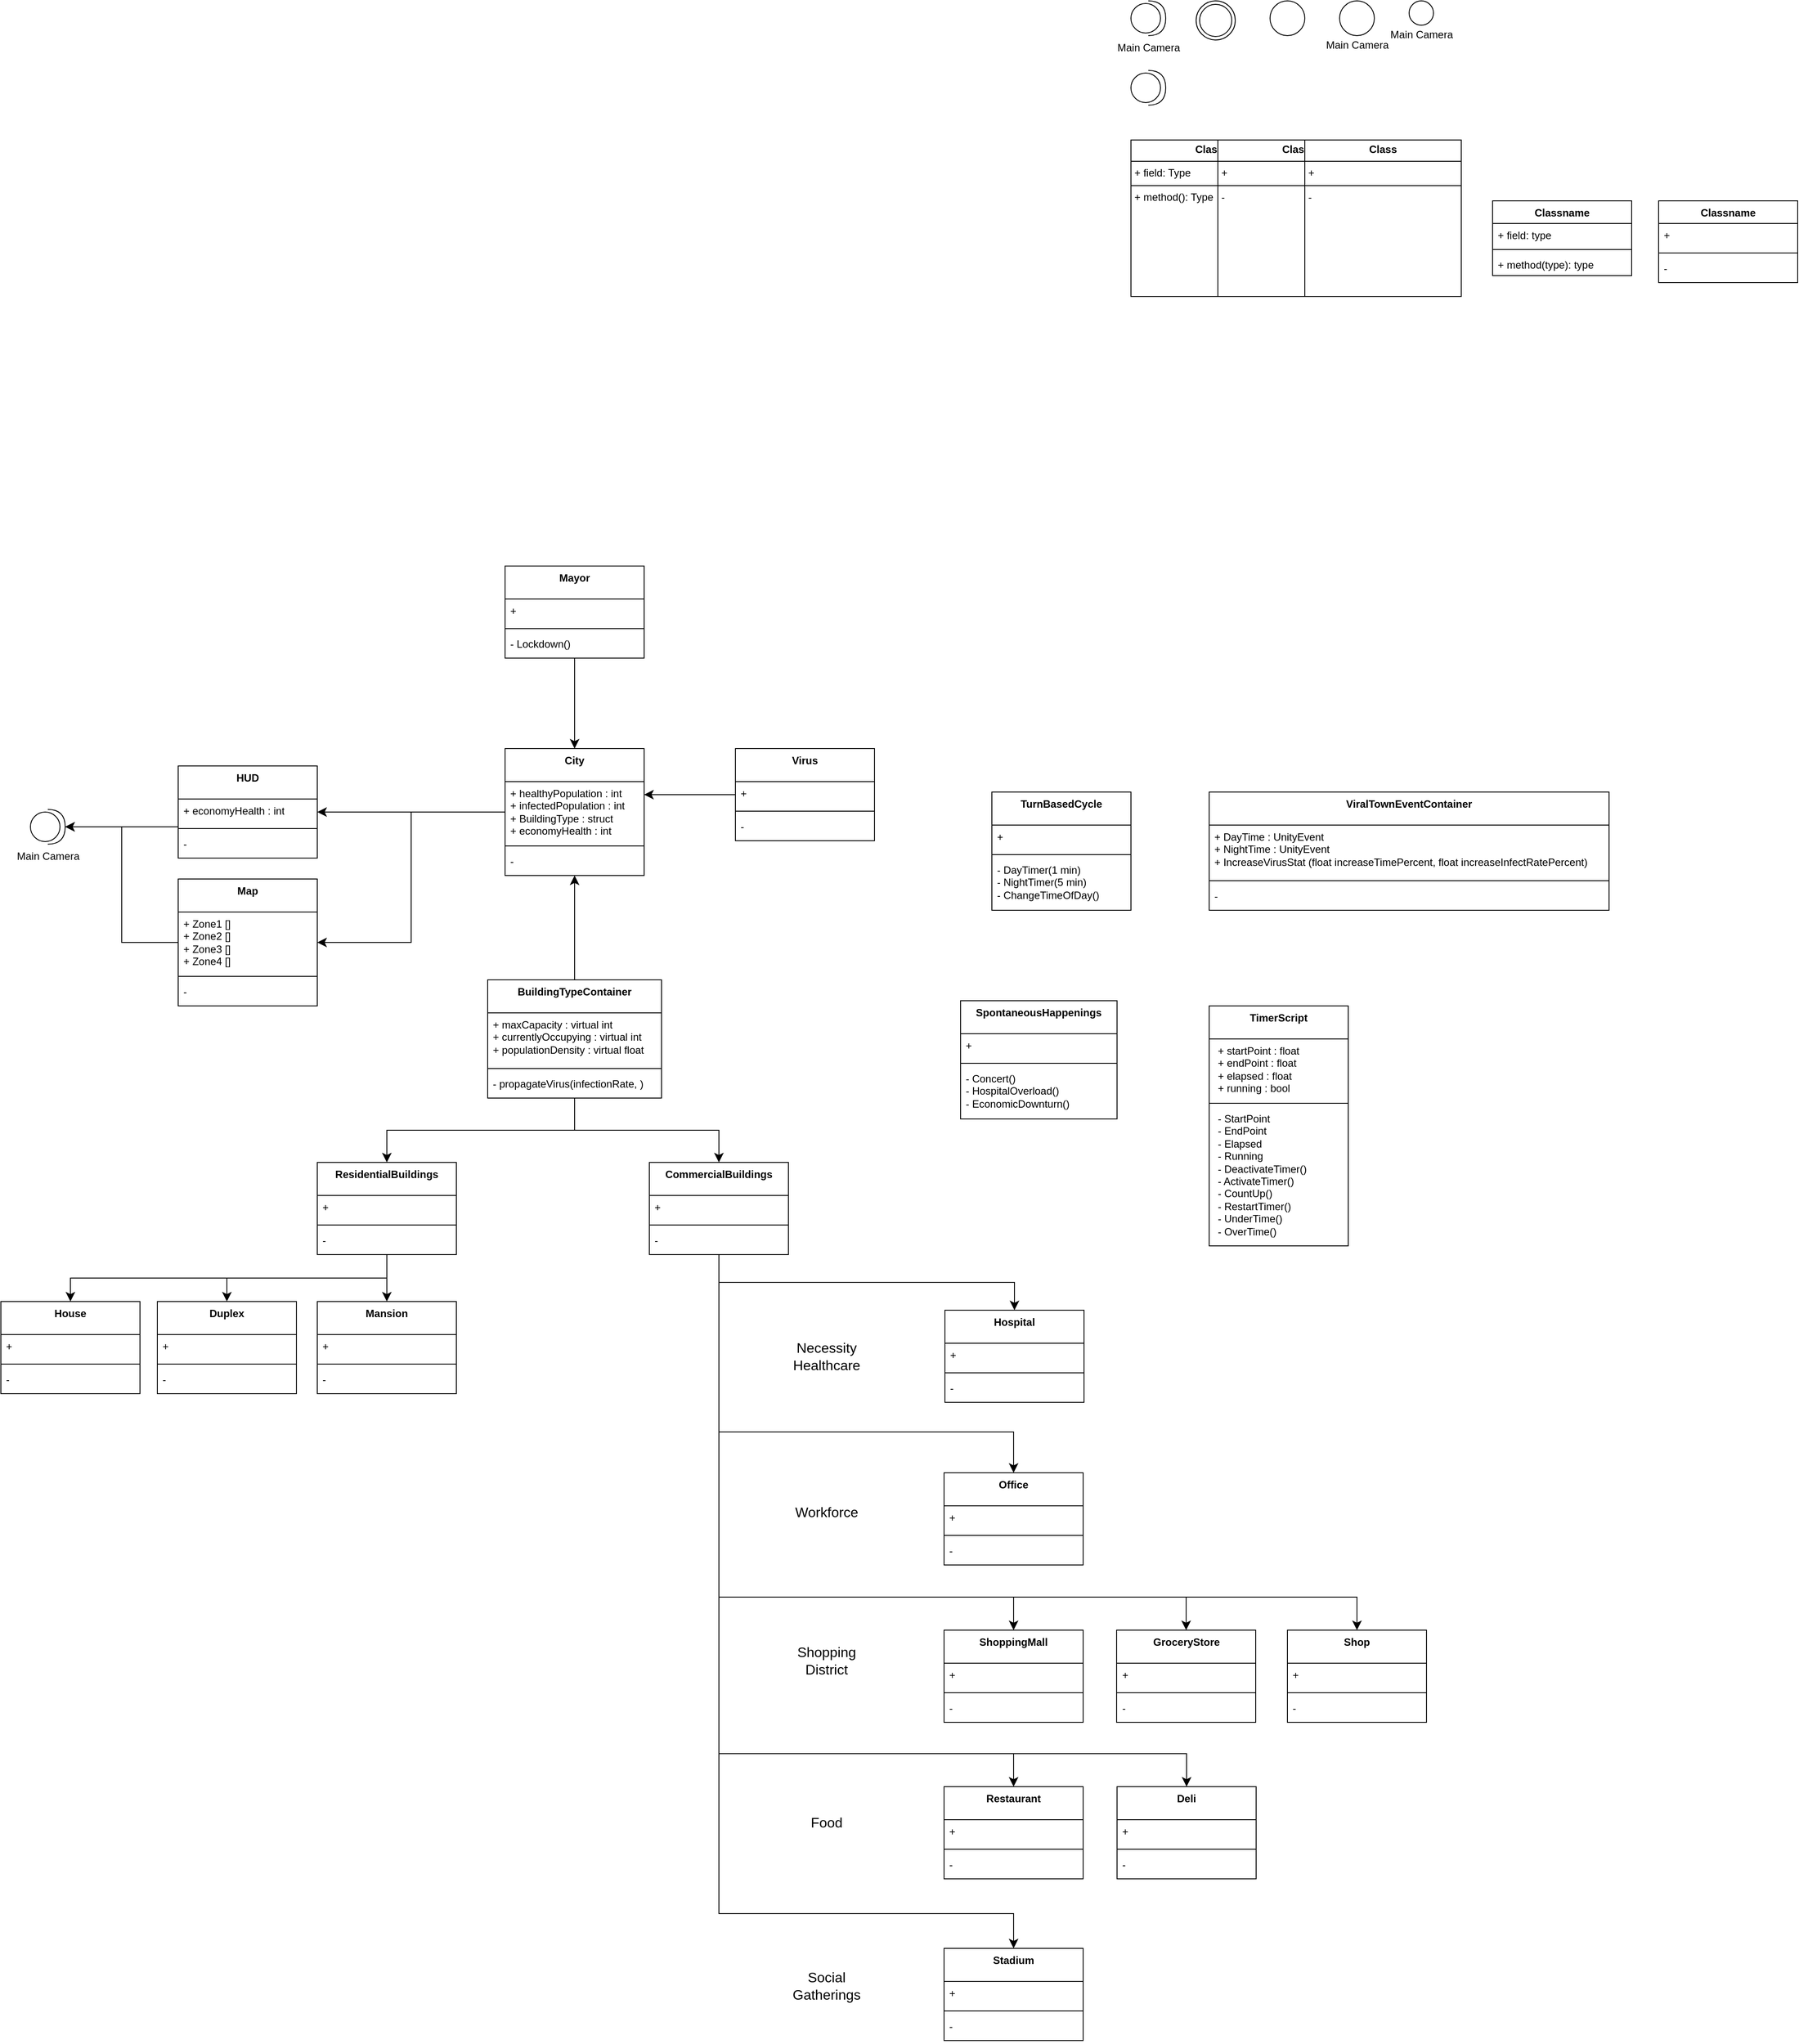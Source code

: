 <mxfile version="24.2.5" type="github">
  <diagram id="C5RBs43oDa-KdzZeNtuy" name="Page-1">
    <mxGraphModel dx="3227" dy="1942" grid="1" gridSize="10" guides="1" tooltips="1" connect="1" arrows="1" fold="1" page="1" pageScale="1" pageWidth="827" pageHeight="1169" math="0" shadow="0">
      <root>
        <mxCell id="WIyWlLk6GJQsqaUBKTNV-0" />
        <mxCell id="WIyWlLk6GJQsqaUBKTNV-1" parent="WIyWlLk6GJQsqaUBKTNV-0" />
        <mxCell id="mqtXc8_-_2wVE5fZ1pdY-0" value="&lt;p style=&quot;margin:0px;margin-top:4px;text-align:center;&quot;&gt;&lt;b&gt;Class&lt;/b&gt;&lt;/p&gt;&lt;hr size=&quot;1&quot; style=&quot;border-style:solid;&quot;/&gt;&lt;p style=&quot;margin:0px;margin-left:4px;&quot;&gt;+ field: Type&lt;/p&gt;&lt;hr size=&quot;1&quot; style=&quot;border-style:solid;&quot;/&gt;&lt;p style=&quot;margin:0px;margin-left:4px;&quot;&gt;+ method(): Type&lt;/p&gt;" style="verticalAlign=top;align=left;overflow=fill;html=1;whiteSpace=wrap;" parent="WIyWlLk6GJQsqaUBKTNV-1" vertex="1">
          <mxGeometry x="60" y="200" width="180" height="180" as="geometry" />
        </mxCell>
        <mxCell id="mqtXc8_-_2wVE5fZ1pdY-1" value="" style="shape=providedRequiredInterface;html=1;verticalLabelPosition=bottom;sketch=0;" parent="WIyWlLk6GJQsqaUBKTNV-1" vertex="1">
          <mxGeometry x="60" y="120" width="40" height="40" as="geometry" />
        </mxCell>
        <mxCell id="mqtXc8_-_2wVE5fZ1pdY-2" value="Main Camera" style="shape=providedRequiredInterface;html=1;verticalLabelPosition=bottom;sketch=0;verticalAlign=top;" parent="WIyWlLk6GJQsqaUBKTNV-1" vertex="1">
          <mxGeometry x="60" y="40" width="40" height="40" as="geometry" />
        </mxCell>
        <mxCell id="mqtXc8_-_2wVE5fZ1pdY-3" value="&lt;p style=&quot;margin:0px;margin-top:4px;text-align:center;&quot;&gt;&lt;b&gt;Class&lt;/b&gt;&lt;/p&gt;&lt;hr size=&quot;1&quot; style=&quot;border-style:solid;&quot;&gt;&lt;p style=&quot;margin:0px;margin-left:4px;&quot;&gt;+&amp;nbsp;&lt;/p&gt;&lt;hr size=&quot;1&quot; style=&quot;border-style:solid;&quot;&gt;&lt;p style=&quot;margin:0px;margin-left:4px;&quot;&gt;-&amp;nbsp;&lt;/p&gt;" style="verticalAlign=top;align=left;overflow=fill;html=1;whiteSpace=wrap;" parent="WIyWlLk6GJQsqaUBKTNV-1" vertex="1">
          <mxGeometry x="160" y="200" width="180" height="180" as="geometry" />
        </mxCell>
        <mxCell id="mqtXc8_-_2wVE5fZ1pdY-4" value="&lt;p style=&quot;margin:0px;margin-top:4px;text-align:center;&quot;&gt;&lt;b&gt;Class&lt;/b&gt;&lt;/p&gt;&lt;hr size=&quot;1&quot; style=&quot;border-style:solid;&quot;&gt;&lt;p style=&quot;margin:0px;margin-left:4px;&quot;&gt;+&amp;nbsp;&lt;/p&gt;&lt;hr size=&quot;1&quot; style=&quot;border-style:solid;&quot;&gt;&lt;p style=&quot;margin:0px;margin-left:4px;&quot;&gt;-&amp;nbsp;&lt;/p&gt;" style="verticalAlign=top;align=left;overflow=fill;html=1;whiteSpace=wrap;collapsible=1;" parent="WIyWlLk6GJQsqaUBKTNV-1" vertex="1">
          <mxGeometry x="260" y="200" width="180" height="180" as="geometry">
            <mxRectangle x="720" y="360" width="70" height="90" as="alternateBounds" />
          </mxGeometry>
        </mxCell>
        <mxCell id="mqtXc8_-_2wVE5fZ1pdY-5" value="" style="ellipse;html=1;shape=endState;align=left;verticalAlign=top;fontFamily=Helvetica;fontSize=12;strokeColor=default;fillColor=none;" parent="WIyWlLk6GJQsqaUBKTNV-1" vertex="1">
          <mxGeometry x="135" y="40" width="45" height="45" as="geometry" />
        </mxCell>
        <mxCell id="mqtXc8_-_2wVE5fZ1pdY-6" value="" style="ellipse;whiteSpace=wrap;html=1;aspect=fixed;strokeColor=default;align=left;verticalAlign=top;fontFamily=Helvetica;fontSize=12;fontColor=default;fillColor=default;" parent="WIyWlLk6GJQsqaUBKTNV-1" vertex="1">
          <mxGeometry x="220" y="40" width="40" height="40" as="geometry" />
        </mxCell>
        <mxCell id="mqtXc8_-_2wVE5fZ1pdY-7" value="Main Camera" style="ellipse;strokeColor=default;align=center;verticalAlign=bottom;fontFamily=Helvetica;fontSize=12;fontColor=default;fillColor=none;html=1;labelBorderColor=none;labelBackgroundColor=none;noLabel=0;collapsible=0;backgroundOutline=0;movableLabel=1;aspect=fixed;enumerate=0;" parent="WIyWlLk6GJQsqaUBKTNV-1" vertex="1">
          <mxGeometry x="300" y="40" width="40" height="40" as="geometry">
            <mxPoint y="20" as="offset" />
          </mxGeometry>
        </mxCell>
        <mxCell id="mqtXc8_-_2wVE5fZ1pdY-8" value="Main Camera" style="ellipse;strokeColor=default;align=center;verticalAlign=bottom;fontFamily=Helvetica;fontSize=12;fontColor=default;fillColor=none;html=1;labelBorderColor=none;labelBackgroundColor=none;noLabel=0;collapsible=0;backgroundOutline=0;movableLabel=1;aspect=fixed;enumerate=0;" parent="WIyWlLk6GJQsqaUBKTNV-1" vertex="1">
          <mxGeometry x="380" y="40" width="28" height="28" as="geometry">
            <mxPoint y="20" as="offset" />
          </mxGeometry>
        </mxCell>
        <mxCell id="mqtXc8_-_2wVE5fZ1pdY-9" value="Classname" style="swimlane;fontStyle=1;align=center;verticalAlign=top;childLayout=stackLayout;horizontal=1;startSize=26;horizontalStack=0;resizeParent=1;resizeParentMax=0;resizeLast=0;collapsible=1;marginBottom=0;whiteSpace=wrap;html=1;autosize=1;" parent="WIyWlLk6GJQsqaUBKTNV-1" vertex="1">
          <mxGeometry x="476" y="270" width="160" height="86" as="geometry">
            <mxRectangle x="456" y="270" width="100" height="30" as="alternateBounds" />
          </mxGeometry>
        </mxCell>
        <mxCell id="mqtXc8_-_2wVE5fZ1pdY-10" value="+ field: type" style="text;strokeColor=none;fillColor=none;align=left;verticalAlign=top;spacingLeft=4;spacingRight=4;overflow=hidden;rotatable=0;points=[[0,0.5],[1,0.5]];portConstraint=eastwest;whiteSpace=wrap;html=1;autosize=1;" parent="mqtXc8_-_2wVE5fZ1pdY-9" vertex="1">
          <mxGeometry y="26" width="160" height="26" as="geometry" />
        </mxCell>
        <mxCell id="mqtXc8_-_2wVE5fZ1pdY-11" value="" style="line;strokeWidth=1;fillColor=none;align=left;verticalAlign=middle;spacingTop=-1;spacingLeft=3;spacingRight=3;rotatable=0;labelPosition=right;points=[];portConstraint=eastwest;strokeColor=inherit;" parent="mqtXc8_-_2wVE5fZ1pdY-9" vertex="1">
          <mxGeometry y="52" width="160" height="8" as="geometry" />
        </mxCell>
        <mxCell id="mqtXc8_-_2wVE5fZ1pdY-12" value="+ method(type): type" style="text;strokeColor=none;fillColor=none;align=left;verticalAlign=top;spacingLeft=4;spacingRight=4;overflow=hidden;rotatable=0;points=[[0,0.5],[1,0.5]];portConstraint=eastwest;whiteSpace=wrap;html=1;autosize=1;" parent="mqtXc8_-_2wVE5fZ1pdY-9" vertex="1">
          <mxGeometry y="60" width="160" height="26" as="geometry" />
        </mxCell>
        <mxCell id="B_p0r61m0-V5lzCynNm1-27" style="edgeStyle=elbowEdgeStyle;rounded=0;orthogonalLoop=1;jettySize=auto;elbow=vertical;html=1;strokeColor=default;align=center;verticalAlign=middle;fontFamily=Helvetica;fontSize=12;fontColor=default;labelBackgroundColor=default;startSize=8;endArrow=classic;endSize=8;" edge="1" parent="WIyWlLk6GJQsqaUBKTNV-1" source="mqtXc8_-_2wVE5fZ1pdY-13" target="mqtXc8_-_2wVE5fZ1pdY-91">
          <mxGeometry relative="1" as="geometry" />
        </mxCell>
        <mxCell id="B_p0r61m0-V5lzCynNm1-28" style="edgeStyle=elbowEdgeStyle;rounded=0;orthogonalLoop=1;jettySize=auto;html=1;strokeColor=default;align=center;verticalAlign=middle;fontFamily=Helvetica;fontSize=12;fontColor=default;labelBackgroundColor=default;startSize=8;endArrow=classic;endSize=8;" edge="1" parent="WIyWlLk6GJQsqaUBKTNV-1" source="mqtXc8_-_2wVE5fZ1pdY-13" target="mqtXc8_-_2wVE5fZ1pdY-95">
          <mxGeometry relative="1" as="geometry" />
        </mxCell>
        <mxCell id="mqtXc8_-_2wVE5fZ1pdY-13" value="City" style="swimlane;fontStyle=1;align=center;verticalAlign=top;childLayout=stackLayout;horizontal=1;startSize=38;horizontalStack=0;resizeParent=1;resizeParentMax=0;resizeLast=0;collapsible=1;marginBottom=0;whiteSpace=wrap;html=1;autosize=1;" parent="WIyWlLk6GJQsqaUBKTNV-1" vertex="1">
          <mxGeometry x="-660" y="900" width="160" height="146" as="geometry">
            <mxRectangle x="170" y="560" width="100" height="30" as="alternateBounds" />
          </mxGeometry>
        </mxCell>
        <mxCell id="mqtXc8_-_2wVE5fZ1pdY-14" value="+ healthyPopulation : int&lt;div&gt;+ infectedPopulation : int&lt;/div&gt;&lt;div&gt;+ BuildingType : struct&lt;/div&gt;&lt;div&gt;+ economyHealth : int&lt;/div&gt;" style="text;strokeColor=none;fillColor=none;align=left;verticalAlign=top;spacingLeft=4;spacingRight=4;overflow=hidden;rotatable=0;points=[[0,0.5],[1,0.5]];portConstraint=eastwest;whiteSpace=wrap;html=1;autosize=1;" parent="mqtXc8_-_2wVE5fZ1pdY-13" vertex="1">
          <mxGeometry y="38" width="160" height="70" as="geometry" />
        </mxCell>
        <mxCell id="mqtXc8_-_2wVE5fZ1pdY-15" value="" style="line;strokeWidth=1;fillColor=none;align=left;verticalAlign=middle;spacingTop=-1;spacingLeft=3;spacingRight=3;rotatable=0;labelPosition=right;points=[];portConstraint=eastwest;strokeColor=inherit;" parent="mqtXc8_-_2wVE5fZ1pdY-13" vertex="1">
          <mxGeometry y="108" width="160" height="8" as="geometry" />
        </mxCell>
        <mxCell id="mqtXc8_-_2wVE5fZ1pdY-16" value="-&amp;nbsp;" style="text;strokeColor=none;fillColor=none;align=left;verticalAlign=top;spacingLeft=4;spacingRight=4;overflow=hidden;rotatable=0;points=[[0,0.5],[1,0.5]];portConstraint=eastwest;whiteSpace=wrap;html=1;autosize=1;" parent="mqtXc8_-_2wVE5fZ1pdY-13" vertex="1">
          <mxGeometry y="116" width="160" height="30" as="geometry" />
        </mxCell>
        <mxCell id="mqtXc8_-_2wVE5fZ1pdY-102" style="edgeStyle=elbowEdgeStyle;rounded=0;orthogonalLoop=1;jettySize=auto;html=1;fontSize=12;startSize=8;endSize=8;elbow=vertical;" parent="WIyWlLk6GJQsqaUBKTNV-1" source="mqtXc8_-_2wVE5fZ1pdY-21" target="mqtXc8_-_2wVE5fZ1pdY-33" edge="1">
          <mxGeometry relative="1" as="geometry">
            <mxPoint x="-610" y="1326" as="targetPoint" />
          </mxGeometry>
        </mxCell>
        <mxCell id="mqtXc8_-_2wVE5fZ1pdY-103" style="edgeStyle=elbowEdgeStyle;rounded=0;orthogonalLoop=1;jettySize=auto;elbow=vertical;html=1;strokeColor=default;align=center;verticalAlign=middle;fontFamily=Helvetica;fontSize=12;fontColor=default;labelBackgroundColor=default;startSize=8;endArrow=classic;endSize=8;" parent="WIyWlLk6GJQsqaUBKTNV-1" source="mqtXc8_-_2wVE5fZ1pdY-21" target="mqtXc8_-_2wVE5fZ1pdY-37" edge="1">
          <mxGeometry relative="1" as="geometry" />
        </mxCell>
        <mxCell id="B_p0r61m0-V5lzCynNm1-17" style="edgeStyle=elbowEdgeStyle;rounded=0;orthogonalLoop=1;jettySize=auto;elbow=vertical;html=1;strokeColor=default;align=center;verticalAlign=middle;fontFamily=Helvetica;fontSize=12;fontColor=default;labelBackgroundColor=default;startSize=8;endArrow=classic;endSize=8;" edge="1" parent="WIyWlLk6GJQsqaUBKTNV-1" source="mqtXc8_-_2wVE5fZ1pdY-21" target="mqtXc8_-_2wVE5fZ1pdY-13">
          <mxGeometry relative="1" as="geometry" />
        </mxCell>
        <mxCell id="mqtXc8_-_2wVE5fZ1pdY-21" value="BuildingTypeContainer" style="swimlane;fontStyle=1;align=center;verticalAlign=top;childLayout=stackLayout;horizontal=1;startSize=38;horizontalStack=0;resizeParent=1;resizeParentMax=0;resizeLast=0;collapsible=1;marginBottom=0;whiteSpace=wrap;html=1;autosize=1;" parent="WIyWlLk6GJQsqaUBKTNV-1" vertex="1">
          <mxGeometry x="-680" y="1166" width="200" height="136" as="geometry">
            <mxRectangle x="456" y="270" width="100" height="30" as="alternateBounds" />
          </mxGeometry>
        </mxCell>
        <mxCell id="mqtXc8_-_2wVE5fZ1pdY-22" value="+ maxCapacity : virtual int&lt;div&gt;+ currentlyOccupying : virtual int&lt;/div&gt;&lt;div&gt;+ populationDensity : virtual float&lt;/div&gt;" style="text;strokeColor=none;fillColor=none;align=left;verticalAlign=top;spacingLeft=4;spacingRight=4;overflow=hidden;rotatable=0;points=[[0,0.5],[1,0.5]];portConstraint=eastwest;whiteSpace=wrap;html=1;autosize=1;" parent="mqtXc8_-_2wVE5fZ1pdY-21" vertex="1">
          <mxGeometry y="38" width="200" height="60" as="geometry" />
        </mxCell>
        <mxCell id="mqtXc8_-_2wVE5fZ1pdY-23" value="" style="line;strokeWidth=1;fillColor=none;align=left;verticalAlign=middle;spacingTop=-1;spacingLeft=3;spacingRight=3;rotatable=0;labelPosition=right;points=[];portConstraint=eastwest;strokeColor=inherit;" parent="mqtXc8_-_2wVE5fZ1pdY-21" vertex="1">
          <mxGeometry y="98" width="200" height="8" as="geometry" />
        </mxCell>
        <mxCell id="mqtXc8_-_2wVE5fZ1pdY-24" value="- propagateVirus(infectionRate, )" style="text;strokeColor=none;fillColor=none;align=left;verticalAlign=top;spacingLeft=4;spacingRight=4;overflow=hidden;rotatable=0;points=[[0,0.5],[1,0.5]];portConstraint=eastwest;whiteSpace=wrap;html=1;autosize=1;" parent="mqtXc8_-_2wVE5fZ1pdY-21" vertex="1">
          <mxGeometry y="106" width="200" height="30" as="geometry" />
        </mxCell>
        <mxCell id="mqtXc8_-_2wVE5fZ1pdY-29" value="Classname" style="swimlane;fontStyle=1;align=center;verticalAlign=top;childLayout=stackLayout;horizontal=1;startSize=26;horizontalStack=0;resizeParent=1;resizeParentMax=0;resizeLast=0;collapsible=1;marginBottom=0;whiteSpace=wrap;html=1;autosize=1;" parent="WIyWlLk6GJQsqaUBKTNV-1" vertex="1">
          <mxGeometry x="667" y="270" width="160" height="94" as="geometry">
            <mxRectangle x="456" y="270" width="100" height="30" as="alternateBounds" />
          </mxGeometry>
        </mxCell>
        <mxCell id="mqtXc8_-_2wVE5fZ1pdY-30" value="+&amp;nbsp;" style="text;strokeColor=none;fillColor=none;align=left;verticalAlign=top;spacingLeft=4;spacingRight=4;overflow=hidden;rotatable=0;points=[[0,0.5],[1,0.5]];portConstraint=eastwest;whiteSpace=wrap;html=1;autosize=1;" parent="mqtXc8_-_2wVE5fZ1pdY-29" vertex="1">
          <mxGeometry y="26" width="160" height="30" as="geometry" />
        </mxCell>
        <mxCell id="mqtXc8_-_2wVE5fZ1pdY-31" value="" style="line;strokeWidth=1;fillColor=none;align=left;verticalAlign=middle;spacingTop=-1;spacingLeft=3;spacingRight=3;rotatable=0;labelPosition=right;points=[];portConstraint=eastwest;strokeColor=inherit;" parent="mqtXc8_-_2wVE5fZ1pdY-29" vertex="1">
          <mxGeometry y="56" width="160" height="8" as="geometry" />
        </mxCell>
        <mxCell id="mqtXc8_-_2wVE5fZ1pdY-32" value="-&amp;nbsp;" style="text;strokeColor=none;fillColor=none;align=left;verticalAlign=top;spacingLeft=4;spacingRight=4;overflow=hidden;rotatable=0;points=[[0,0.5],[1,0.5]];portConstraint=eastwest;whiteSpace=wrap;html=1;autosize=1;" parent="mqtXc8_-_2wVE5fZ1pdY-29" vertex="1">
          <mxGeometry y="64" width="160" height="30" as="geometry" />
        </mxCell>
        <mxCell id="B_p0r61m0-V5lzCynNm1-41" style="edgeStyle=elbowEdgeStyle;rounded=0;orthogonalLoop=1;jettySize=auto;elbow=vertical;html=1;strokeColor=default;align=center;verticalAlign=middle;fontFamily=Helvetica;fontSize=12;fontColor=default;labelBackgroundColor=default;startSize=8;endArrow=classic;endSize=8;" edge="1" parent="WIyWlLk6GJQsqaUBKTNV-1" source="mqtXc8_-_2wVE5fZ1pdY-33" target="B_p0r61m0-V5lzCynNm1-13">
          <mxGeometry relative="1" as="geometry" />
        </mxCell>
        <mxCell id="B_p0r61m0-V5lzCynNm1-42" style="edgeStyle=elbowEdgeStyle;rounded=0;orthogonalLoop=1;jettySize=auto;elbow=vertical;html=1;strokeColor=default;align=center;verticalAlign=middle;fontFamily=Helvetica;fontSize=12;fontColor=default;labelBackgroundColor=default;startSize=8;endArrow=classic;endSize=8;" edge="1" parent="WIyWlLk6GJQsqaUBKTNV-1" source="mqtXc8_-_2wVE5fZ1pdY-33" target="B_p0r61m0-V5lzCynNm1-9">
          <mxGeometry relative="1" as="geometry" />
        </mxCell>
        <mxCell id="B_p0r61m0-V5lzCynNm1-43" style="edgeStyle=elbowEdgeStyle;rounded=0;orthogonalLoop=1;jettySize=auto;elbow=vertical;html=1;strokeColor=default;align=center;verticalAlign=middle;fontFamily=Helvetica;fontSize=12;fontColor=default;labelBackgroundColor=default;startSize=8;endArrow=classic;endSize=8;" edge="1" parent="WIyWlLk6GJQsqaUBKTNV-1" source="mqtXc8_-_2wVE5fZ1pdY-33" target="B_p0r61m0-V5lzCynNm1-5">
          <mxGeometry relative="1" as="geometry" />
        </mxCell>
        <mxCell id="mqtXc8_-_2wVE5fZ1pdY-33" value="ResidentialBuildings" style="swimlane;fontStyle=1;align=center;verticalAlign=top;childLayout=stackLayout;horizontal=1;startSize=38;horizontalStack=0;resizeParent=1;resizeParentMax=0;resizeLast=0;collapsible=1;marginBottom=0;whiteSpace=wrap;html=1;autosize=1;" parent="WIyWlLk6GJQsqaUBKTNV-1" vertex="1">
          <mxGeometry x="-876" y="1376" width="160" height="106" as="geometry">
            <mxRectangle x="456" y="270" width="100" height="30" as="alternateBounds" />
          </mxGeometry>
        </mxCell>
        <mxCell id="mqtXc8_-_2wVE5fZ1pdY-34" value="+&amp;nbsp;" style="text;strokeColor=none;fillColor=none;align=left;verticalAlign=top;spacingLeft=4;spacingRight=4;overflow=hidden;rotatable=0;points=[[0,0.5],[1,0.5]];portConstraint=eastwest;whiteSpace=wrap;html=1;autosize=1;" parent="mqtXc8_-_2wVE5fZ1pdY-33" vertex="1">
          <mxGeometry y="38" width="160" height="30" as="geometry" />
        </mxCell>
        <mxCell id="mqtXc8_-_2wVE5fZ1pdY-35" value="" style="line;strokeWidth=1;fillColor=none;align=left;verticalAlign=middle;spacingTop=-1;spacingLeft=3;spacingRight=3;rotatable=0;labelPosition=right;points=[];portConstraint=eastwest;strokeColor=inherit;" parent="mqtXc8_-_2wVE5fZ1pdY-33" vertex="1">
          <mxGeometry y="68" width="160" height="8" as="geometry" />
        </mxCell>
        <mxCell id="mqtXc8_-_2wVE5fZ1pdY-36" value="-&amp;nbsp;" style="text;strokeColor=none;fillColor=none;align=left;verticalAlign=top;spacingLeft=4;spacingRight=4;overflow=hidden;rotatable=0;points=[[0,0.5],[1,0.5]];portConstraint=eastwest;whiteSpace=wrap;html=1;autosize=1;" parent="mqtXc8_-_2wVE5fZ1pdY-33" vertex="1">
          <mxGeometry y="76" width="160" height="30" as="geometry" />
        </mxCell>
        <mxCell id="mqtXc8_-_2wVE5fZ1pdY-104" style="edgeStyle=elbowEdgeStyle;rounded=0;orthogonalLoop=1;jettySize=auto;elbow=vertical;html=1;strokeColor=default;align=center;verticalAlign=middle;fontFamily=Helvetica;fontSize=12;fontColor=default;labelBackgroundColor=default;startSize=8;endArrow=classic;endSize=8;" parent="WIyWlLk6GJQsqaUBKTNV-1" source="mqtXc8_-_2wVE5fZ1pdY-37" target="mqtXc8_-_2wVE5fZ1pdY-45" edge="1">
          <mxGeometry relative="1" as="geometry" />
        </mxCell>
        <mxCell id="mqtXc8_-_2wVE5fZ1pdY-105" style="edgeStyle=elbowEdgeStyle;rounded=0;orthogonalLoop=1;jettySize=auto;elbow=vertical;html=1;strokeColor=default;align=center;verticalAlign=middle;fontFamily=Helvetica;fontSize=12;fontColor=default;labelBackgroundColor=default;startSize=8;endArrow=classic;endSize=8;" parent="WIyWlLk6GJQsqaUBKTNV-1" source="mqtXc8_-_2wVE5fZ1pdY-37" target="mqtXc8_-_2wVE5fZ1pdY-41" edge="1">
          <mxGeometry relative="1" as="geometry">
            <Array as="points">
              <mxPoint x="-250" y="1686" />
            </Array>
          </mxGeometry>
        </mxCell>
        <mxCell id="mqtXc8_-_2wVE5fZ1pdY-106" style="edgeStyle=elbowEdgeStyle;rounded=0;orthogonalLoop=1;jettySize=auto;elbow=vertical;html=1;strokeColor=default;align=center;verticalAlign=middle;fontFamily=Helvetica;fontSize=12;fontColor=default;labelBackgroundColor=default;startSize=8;endArrow=classic;endSize=8;" parent="WIyWlLk6GJQsqaUBKTNV-1" source="mqtXc8_-_2wVE5fZ1pdY-37" target="mqtXc8_-_2wVE5fZ1pdY-54" edge="1">
          <mxGeometry relative="1" as="geometry">
            <Array as="points">
              <mxPoint x="-250" y="1876" />
            </Array>
          </mxGeometry>
        </mxCell>
        <mxCell id="mqtXc8_-_2wVE5fZ1pdY-107" style="edgeStyle=elbowEdgeStyle;rounded=0;orthogonalLoop=1;jettySize=auto;elbow=vertical;html=1;strokeColor=default;align=center;verticalAlign=middle;fontFamily=Helvetica;fontSize=12;fontColor=default;labelBackgroundColor=default;startSize=8;endArrow=classic;endSize=8;" parent="WIyWlLk6GJQsqaUBKTNV-1" source="mqtXc8_-_2wVE5fZ1pdY-37" target="mqtXc8_-_2wVE5fZ1pdY-67" edge="1">
          <mxGeometry relative="1" as="geometry">
            <Array as="points">
              <mxPoint x="-150" y="1876" />
            </Array>
          </mxGeometry>
        </mxCell>
        <mxCell id="mqtXc8_-_2wVE5fZ1pdY-108" style="edgeStyle=elbowEdgeStyle;rounded=0;orthogonalLoop=1;jettySize=auto;elbow=vertical;html=1;strokeColor=default;align=center;verticalAlign=middle;fontFamily=Helvetica;fontSize=12;fontColor=default;labelBackgroundColor=default;startSize=8;endArrow=classic;endSize=8;" parent="WIyWlLk6GJQsqaUBKTNV-1" source="mqtXc8_-_2wVE5fZ1pdY-37" target="mqtXc8_-_2wVE5fZ1pdY-71" edge="1">
          <mxGeometry relative="1" as="geometry">
            <Array as="points">
              <mxPoint x="-70" y="1876" />
            </Array>
          </mxGeometry>
        </mxCell>
        <mxCell id="mqtXc8_-_2wVE5fZ1pdY-109" style="edgeStyle=elbowEdgeStyle;rounded=0;orthogonalLoop=1;jettySize=auto;elbow=vertical;html=1;strokeColor=default;align=center;verticalAlign=middle;fontFamily=Helvetica;fontSize=12;fontColor=default;labelBackgroundColor=default;startSize=8;endArrow=classic;endSize=8;" parent="WIyWlLk6GJQsqaUBKTNV-1" source="mqtXc8_-_2wVE5fZ1pdY-37" target="mqtXc8_-_2wVE5fZ1pdY-59" edge="1">
          <mxGeometry relative="1" as="geometry">
            <Array as="points">
              <mxPoint x="-240" y="2056" />
            </Array>
          </mxGeometry>
        </mxCell>
        <mxCell id="mqtXc8_-_2wVE5fZ1pdY-110" style="edgeStyle=elbowEdgeStyle;rounded=0;orthogonalLoop=1;jettySize=auto;elbow=vertical;html=1;strokeColor=default;align=center;verticalAlign=middle;fontFamily=Helvetica;fontSize=12;fontColor=default;labelBackgroundColor=default;startSize=8;endArrow=classic;endSize=8;" parent="WIyWlLk6GJQsqaUBKTNV-1" source="mqtXc8_-_2wVE5fZ1pdY-37" target="mqtXc8_-_2wVE5fZ1pdY-63" edge="1">
          <mxGeometry relative="1" as="geometry">
            <Array as="points">
              <mxPoint x="-120" y="2056" />
            </Array>
          </mxGeometry>
        </mxCell>
        <mxCell id="B_p0r61m0-V5lzCynNm1-40" style="edgeStyle=elbowEdgeStyle;rounded=0;orthogonalLoop=1;jettySize=auto;html=1;strokeColor=default;align=center;verticalAlign=middle;fontFamily=Helvetica;fontSize=12;fontColor=default;labelBackgroundColor=default;startSize=8;endArrow=classic;endSize=8;elbow=vertical;" edge="1" parent="WIyWlLk6GJQsqaUBKTNV-1" source="mqtXc8_-_2wVE5fZ1pdY-37" target="B_p0r61m0-V5lzCynNm1-36">
          <mxGeometry relative="1" as="geometry">
            <Array as="points">
              <mxPoint x="-240" y="2240" />
            </Array>
          </mxGeometry>
        </mxCell>
        <mxCell id="mqtXc8_-_2wVE5fZ1pdY-37" value="CommercialBuildings" style="swimlane;fontStyle=1;align=center;verticalAlign=top;childLayout=stackLayout;horizontal=1;startSize=38;horizontalStack=0;resizeParent=1;resizeParentMax=0;resizeLast=0;collapsible=1;marginBottom=0;whiteSpace=wrap;html=1;autosize=1;" parent="WIyWlLk6GJQsqaUBKTNV-1" vertex="1">
          <mxGeometry x="-494" y="1376" width="160" height="106" as="geometry">
            <mxRectangle x="456" y="270" width="100" height="30" as="alternateBounds" />
          </mxGeometry>
        </mxCell>
        <mxCell id="mqtXc8_-_2wVE5fZ1pdY-38" value="+&amp;nbsp;" style="text;strokeColor=none;fillColor=none;align=left;verticalAlign=top;spacingLeft=4;spacingRight=4;overflow=hidden;rotatable=0;points=[[0,0.5],[1,0.5]];portConstraint=eastwest;whiteSpace=wrap;html=1;autosize=1;" parent="mqtXc8_-_2wVE5fZ1pdY-37" vertex="1">
          <mxGeometry y="38" width="160" height="30" as="geometry" />
        </mxCell>
        <mxCell id="mqtXc8_-_2wVE5fZ1pdY-39" value="" style="line;strokeWidth=1;fillColor=none;align=left;verticalAlign=middle;spacingTop=-1;spacingLeft=3;spacingRight=3;rotatable=0;labelPosition=right;points=[];portConstraint=eastwest;strokeColor=inherit;" parent="mqtXc8_-_2wVE5fZ1pdY-37" vertex="1">
          <mxGeometry y="68" width="160" height="8" as="geometry" />
        </mxCell>
        <mxCell id="mqtXc8_-_2wVE5fZ1pdY-40" value="-&amp;nbsp;" style="text;strokeColor=none;fillColor=none;align=left;verticalAlign=top;spacingLeft=4;spacingRight=4;overflow=hidden;rotatable=0;points=[[0,0.5],[1,0.5]];portConstraint=eastwest;whiteSpace=wrap;html=1;autosize=1;" parent="mqtXc8_-_2wVE5fZ1pdY-37" vertex="1">
          <mxGeometry y="76" width="160" height="30" as="geometry" />
        </mxCell>
        <mxCell id="mqtXc8_-_2wVE5fZ1pdY-41" value="Office&lt;span style=&quot;color: rgba(0, 0, 0, 0); font-family: monospace; font-size: 0px; font-weight: 400; text-align: start; text-wrap: nowrap;&quot;&gt;%3CmxGraphModel%3E%3Croot%3E%3CmxCell%20id%3D%220%22%2F%3E%3CmxCell%20id%3D%221%22%20parent%3D%220%22%2F%3E%3CmxCell%20id%3D%222%22%20value%3D%22Classname%22%20style%3D%22swimlane%3BfontStyle%3D1%3Balign%3Dcenter%3BverticalAlign%3Dtop%3BchildLayout%3DstackLayout%3Bhorizontal%3D1%3BstartSize%3D26%3BhorizontalStack%3D0%3BresizeParent%3D1%3BresizeParentMax%3D0%3BresizeLast%3D0%3Bcollapsible%3D1%3BmarginBottom%3D0%3BwhiteSpace%3Dwrap%3Bhtml%3D1%3Bautosize%3D1%3B%22%20vertex%3D%221%22%20parent%3D%221%22%3E%3CmxGeometry%20x%3D%22270%22%20y%3D%22790%22%20width%3D%22160%22%20height%3D%2294%22%20as%3D%22geometry%22%3E%3CmxRectangle%20x%3D%22456%22%20y%3D%22270%22%20width%3D%22100%22%20height%3D%2230%22%20as%3D%22alternateBounds%22%2F%3E%3C%2FmxGeometry%3E%3C%2FmxCell%3E%3CmxCell%20id%3D%223%22%20value%3D%22%2B%26amp%3Bnbsp%3B%22%20style%3D%22text%3BstrokeColor%3Dnone%3BfillColor%3Dnone%3Balign%3Dleft%3BverticalAlign%3Dtop%3BspacingLeft%3D4%3BspacingRight%3D4%3Boverflow%3Dhidden%3Brotatable%3D0%3Bpoints%3D%5B%5B0%2C0.5%5D%2C%5B1%2C0.5%5D%5D%3BportConstraint%3Deastwest%3BwhiteSpace%3Dwrap%3Bhtml%3D1%3Bautosize%3D1%3B%22%20vertex%3D%221%22%20parent%3D%222%22%3E%3CmxGeometry%20y%3D%2226%22%20width%3D%22160%22%20height%3D%2230%22%20as%3D%22geometry%22%2F%3E%3C%2FmxCell%3E%3CmxCell%20id%3D%224%22%20value%3D%22%22%20style%3D%22line%3BstrokeWidth%3D1%3BfillColor%3Dnone%3Balign%3Dleft%3BverticalAlign%3Dmiddle%3BspacingTop%3D-1%3BspacingLeft%3D3%3BspacingRight%3D3%3Brotatable%3D0%3BlabelPosition%3Dright%3Bpoints%3D%5B%5D%3BportConstraint%3Deastwest%3BstrokeColor%3Dinherit%3B%22%20vertex%3D%221%22%20parent%3D%222%22%3E%3CmxGeometry%20y%3D%2256%22%20width%3D%22160%22%20height%3D%228%22%20as%3D%22geometry%22%2F%3E%3C%2FmxCell%3E%3CmxCell%20id%3D%225%22%20value%3D%22-%26amp%3Bnbsp%3B%22%20style%3D%22text%3BstrokeColor%3Dnone%3BfillColor%3Dnone%3Balign%3Dleft%3BverticalAlign%3Dtop%3BspacingLeft%3D4%3BspacingRight%3D4%3Boverflow%3Dhidden%3Brotatable%3D0%3Bpoints%3D%5B%5B0%2C0.5%5D%2C%5B1%2C0.5%5D%5D%3BportConstraint%3Deastwest%3BwhiteSpace%3Dwrap%3Bhtml%3D1%3Bautosize%3D1%3B%22%20vertex%3D%221%22%20parent%3D%222%22%3E%3CmxGeometry%20y%3D%2264%22%20width%3D%22160%22%20height%3D%2230%22%20as%3D%22geometry%22%2F%3E%3C%2FmxCell%3E%3C%2Froot%3E%3C%2FmxGraphModel%&lt;/span&gt;" style="swimlane;fontStyle=1;align=center;verticalAlign=top;childLayout=stackLayout;horizontal=1;startSize=38;horizontalStack=0;resizeParent=1;resizeParentMax=0;resizeLast=0;collapsible=1;marginBottom=0;whiteSpace=wrap;html=1;autosize=1;" parent="WIyWlLk6GJQsqaUBKTNV-1" vertex="1">
          <mxGeometry x="-155" y="1733" width="160" height="106" as="geometry">
            <mxRectangle x="456" y="270" width="100" height="30" as="alternateBounds" />
          </mxGeometry>
        </mxCell>
        <mxCell id="mqtXc8_-_2wVE5fZ1pdY-42" value="+&amp;nbsp;" style="text;strokeColor=none;fillColor=none;align=left;verticalAlign=top;spacingLeft=4;spacingRight=4;overflow=hidden;rotatable=0;points=[[0,0.5],[1,0.5]];portConstraint=eastwest;whiteSpace=wrap;html=1;autosize=1;" parent="mqtXc8_-_2wVE5fZ1pdY-41" vertex="1">
          <mxGeometry y="38" width="160" height="30" as="geometry" />
        </mxCell>
        <mxCell id="mqtXc8_-_2wVE5fZ1pdY-43" value="" style="line;strokeWidth=1;fillColor=none;align=left;verticalAlign=middle;spacingTop=-1;spacingLeft=3;spacingRight=3;rotatable=0;labelPosition=right;points=[];portConstraint=eastwest;strokeColor=inherit;" parent="mqtXc8_-_2wVE5fZ1pdY-41" vertex="1">
          <mxGeometry y="68" width="160" height="8" as="geometry" />
        </mxCell>
        <mxCell id="mqtXc8_-_2wVE5fZ1pdY-44" value="-&amp;nbsp;" style="text;strokeColor=none;fillColor=none;align=left;verticalAlign=top;spacingLeft=4;spacingRight=4;overflow=hidden;rotatable=0;points=[[0,0.5],[1,0.5]];portConstraint=eastwest;whiteSpace=wrap;html=1;autosize=1;" parent="mqtXc8_-_2wVE5fZ1pdY-41" vertex="1">
          <mxGeometry y="76" width="160" height="30" as="geometry" />
        </mxCell>
        <mxCell id="mqtXc8_-_2wVE5fZ1pdY-45" value="Hospital" style="swimlane;fontStyle=1;align=center;verticalAlign=top;childLayout=stackLayout;horizontal=1;startSize=38;horizontalStack=0;resizeParent=1;resizeParentMax=0;resizeLast=0;collapsible=1;marginBottom=0;whiteSpace=wrap;html=1;autosize=1;" parent="WIyWlLk6GJQsqaUBKTNV-1" vertex="1">
          <mxGeometry x="-154" y="1546" width="160" height="106" as="geometry">
            <mxRectangle x="456" y="270" width="100" height="30" as="alternateBounds" />
          </mxGeometry>
        </mxCell>
        <mxCell id="mqtXc8_-_2wVE5fZ1pdY-46" value="+&amp;nbsp;" style="text;strokeColor=none;fillColor=none;align=left;verticalAlign=top;spacingLeft=4;spacingRight=4;overflow=hidden;rotatable=0;points=[[0,0.5],[1,0.5]];portConstraint=eastwest;whiteSpace=wrap;html=1;autosize=1;" parent="mqtXc8_-_2wVE5fZ1pdY-45" vertex="1">
          <mxGeometry y="38" width="160" height="30" as="geometry" />
        </mxCell>
        <mxCell id="mqtXc8_-_2wVE5fZ1pdY-47" value="" style="line;strokeWidth=1;fillColor=none;align=left;verticalAlign=middle;spacingTop=-1;spacingLeft=3;spacingRight=3;rotatable=0;labelPosition=right;points=[];portConstraint=eastwest;strokeColor=inherit;" parent="mqtXc8_-_2wVE5fZ1pdY-45" vertex="1">
          <mxGeometry y="68" width="160" height="8" as="geometry" />
        </mxCell>
        <mxCell id="mqtXc8_-_2wVE5fZ1pdY-48" value="-&amp;nbsp;" style="text;strokeColor=none;fillColor=none;align=left;verticalAlign=top;spacingLeft=4;spacingRight=4;overflow=hidden;rotatable=0;points=[[0,0.5],[1,0.5]];portConstraint=eastwest;whiteSpace=wrap;html=1;autosize=1;" parent="mqtXc8_-_2wVE5fZ1pdY-45" vertex="1">
          <mxGeometry y="76" width="160" height="30" as="geometry" />
        </mxCell>
        <mxCell id="mqtXc8_-_2wVE5fZ1pdY-49" value="&lt;div&gt;Necessity&lt;/div&gt;Healthcare" style="text;strokeColor=none;fillColor=none;html=1;align=center;verticalAlign=middle;whiteSpace=wrap;rounded=0;fontSize=16;" parent="WIyWlLk6GJQsqaUBKTNV-1" vertex="1">
          <mxGeometry x="-320" y="1584" width="60" height="30" as="geometry" />
        </mxCell>
        <mxCell id="mqtXc8_-_2wVE5fZ1pdY-51" value="Workforce" style="text;strokeColor=none;fillColor=none;html=1;align=center;verticalAlign=middle;whiteSpace=wrap;rounded=0;fontSize=16;" parent="WIyWlLk6GJQsqaUBKTNV-1" vertex="1">
          <mxGeometry x="-320" y="1763" width="60" height="30" as="geometry" />
        </mxCell>
        <mxCell id="mqtXc8_-_2wVE5fZ1pdY-52" value="Shopping District" style="text;strokeColor=none;fillColor=none;html=1;align=center;verticalAlign=middle;whiteSpace=wrap;rounded=0;fontSize=16;" parent="WIyWlLk6GJQsqaUBKTNV-1" vertex="1">
          <mxGeometry x="-320" y="1934" width="60" height="30" as="geometry" />
        </mxCell>
        <mxCell id="mqtXc8_-_2wVE5fZ1pdY-54" value="ShoppingMall" style="swimlane;fontStyle=1;align=center;verticalAlign=top;childLayout=stackLayout;horizontal=1;startSize=38;horizontalStack=0;resizeParent=1;resizeParentMax=0;resizeLast=0;collapsible=1;marginBottom=0;whiteSpace=wrap;html=1;autosize=1;" parent="WIyWlLk6GJQsqaUBKTNV-1" vertex="1">
          <mxGeometry x="-155" y="1914" width="160" height="106" as="geometry">
            <mxRectangle x="456" y="270" width="100" height="30" as="alternateBounds" />
          </mxGeometry>
        </mxCell>
        <mxCell id="mqtXc8_-_2wVE5fZ1pdY-55" value="+&amp;nbsp;" style="text;strokeColor=none;fillColor=none;align=left;verticalAlign=top;spacingLeft=4;spacingRight=4;overflow=hidden;rotatable=0;points=[[0,0.5],[1,0.5]];portConstraint=eastwest;whiteSpace=wrap;html=1;autosize=1;" parent="mqtXc8_-_2wVE5fZ1pdY-54" vertex="1">
          <mxGeometry y="38" width="160" height="30" as="geometry" />
        </mxCell>
        <mxCell id="mqtXc8_-_2wVE5fZ1pdY-56" value="" style="line;strokeWidth=1;fillColor=none;align=left;verticalAlign=middle;spacingTop=-1;spacingLeft=3;spacingRight=3;rotatable=0;labelPosition=right;points=[];portConstraint=eastwest;strokeColor=inherit;" parent="mqtXc8_-_2wVE5fZ1pdY-54" vertex="1">
          <mxGeometry y="68" width="160" height="8" as="geometry" />
        </mxCell>
        <mxCell id="mqtXc8_-_2wVE5fZ1pdY-57" value="-&amp;nbsp;" style="text;strokeColor=none;fillColor=none;align=left;verticalAlign=top;spacingLeft=4;spacingRight=4;overflow=hidden;rotatable=0;points=[[0,0.5],[1,0.5]];portConstraint=eastwest;whiteSpace=wrap;html=1;autosize=1;" parent="mqtXc8_-_2wVE5fZ1pdY-54" vertex="1">
          <mxGeometry y="76" width="160" height="30" as="geometry" />
        </mxCell>
        <mxCell id="mqtXc8_-_2wVE5fZ1pdY-58" value="Food" style="text;strokeColor=none;fillColor=none;html=1;align=center;verticalAlign=middle;whiteSpace=wrap;rounded=0;fontSize=16;" parent="WIyWlLk6GJQsqaUBKTNV-1" vertex="1">
          <mxGeometry x="-320" y="2120" width="60" height="30" as="geometry" />
        </mxCell>
        <mxCell id="mqtXc8_-_2wVE5fZ1pdY-59" value="Restaurant" style="swimlane;fontStyle=1;align=center;verticalAlign=top;childLayout=stackLayout;horizontal=1;startSize=38;horizontalStack=0;resizeParent=1;resizeParentMax=0;resizeLast=0;collapsible=1;marginBottom=0;whiteSpace=wrap;html=1;autosize=1;" parent="WIyWlLk6GJQsqaUBKTNV-1" vertex="1">
          <mxGeometry x="-155" y="2094" width="160" height="106" as="geometry">
            <mxRectangle x="456" y="270" width="100" height="30" as="alternateBounds" />
          </mxGeometry>
        </mxCell>
        <mxCell id="mqtXc8_-_2wVE5fZ1pdY-60" value="+&amp;nbsp;" style="text;strokeColor=none;fillColor=none;align=left;verticalAlign=top;spacingLeft=4;spacingRight=4;overflow=hidden;rotatable=0;points=[[0,0.5],[1,0.5]];portConstraint=eastwest;whiteSpace=wrap;html=1;autosize=1;" parent="mqtXc8_-_2wVE5fZ1pdY-59" vertex="1">
          <mxGeometry y="38" width="160" height="30" as="geometry" />
        </mxCell>
        <mxCell id="mqtXc8_-_2wVE5fZ1pdY-61" value="" style="line;strokeWidth=1;fillColor=none;align=left;verticalAlign=middle;spacingTop=-1;spacingLeft=3;spacingRight=3;rotatable=0;labelPosition=right;points=[];portConstraint=eastwest;strokeColor=inherit;" parent="mqtXc8_-_2wVE5fZ1pdY-59" vertex="1">
          <mxGeometry y="68" width="160" height="8" as="geometry" />
        </mxCell>
        <mxCell id="mqtXc8_-_2wVE5fZ1pdY-62" value="-&amp;nbsp;" style="text;strokeColor=none;fillColor=none;align=left;verticalAlign=top;spacingLeft=4;spacingRight=4;overflow=hidden;rotatable=0;points=[[0,0.5],[1,0.5]];portConstraint=eastwest;whiteSpace=wrap;html=1;autosize=1;" parent="mqtXc8_-_2wVE5fZ1pdY-59" vertex="1">
          <mxGeometry y="76" width="160" height="30" as="geometry" />
        </mxCell>
        <mxCell id="mqtXc8_-_2wVE5fZ1pdY-63" value="Deli" style="swimlane;fontStyle=1;align=center;verticalAlign=top;childLayout=stackLayout;horizontal=1;startSize=38;horizontalStack=0;resizeParent=1;resizeParentMax=0;resizeLast=0;collapsible=1;marginBottom=0;whiteSpace=wrap;html=1;autosize=1;" parent="WIyWlLk6GJQsqaUBKTNV-1" vertex="1">
          <mxGeometry x="44" y="2094" width="160" height="106" as="geometry">
            <mxRectangle x="456" y="270" width="100" height="30" as="alternateBounds" />
          </mxGeometry>
        </mxCell>
        <mxCell id="mqtXc8_-_2wVE5fZ1pdY-64" value="+&amp;nbsp;" style="text;strokeColor=none;fillColor=none;align=left;verticalAlign=top;spacingLeft=4;spacingRight=4;overflow=hidden;rotatable=0;points=[[0,0.5],[1,0.5]];portConstraint=eastwest;whiteSpace=wrap;html=1;autosize=1;" parent="mqtXc8_-_2wVE5fZ1pdY-63" vertex="1">
          <mxGeometry y="38" width="160" height="30" as="geometry" />
        </mxCell>
        <mxCell id="mqtXc8_-_2wVE5fZ1pdY-65" value="" style="line;strokeWidth=1;fillColor=none;align=left;verticalAlign=middle;spacingTop=-1;spacingLeft=3;spacingRight=3;rotatable=0;labelPosition=right;points=[];portConstraint=eastwest;strokeColor=inherit;" parent="mqtXc8_-_2wVE5fZ1pdY-63" vertex="1">
          <mxGeometry y="68" width="160" height="8" as="geometry" />
        </mxCell>
        <mxCell id="mqtXc8_-_2wVE5fZ1pdY-66" value="-&amp;nbsp;" style="text;strokeColor=none;fillColor=none;align=left;verticalAlign=top;spacingLeft=4;spacingRight=4;overflow=hidden;rotatable=0;points=[[0,0.5],[1,0.5]];portConstraint=eastwest;whiteSpace=wrap;html=1;autosize=1;" parent="mqtXc8_-_2wVE5fZ1pdY-63" vertex="1">
          <mxGeometry y="76" width="160" height="30" as="geometry" />
        </mxCell>
        <mxCell id="mqtXc8_-_2wVE5fZ1pdY-67" value="GroceryStore&lt;span style=&quot;color: rgba(0, 0, 0, 0); font-family: monospace; font-size: 0px; font-weight: 400; text-align: start; text-wrap: nowrap;&quot;&gt;%3CmxGraphModel%3E%3Croot%3E%3CmxCell%20id%3D%220%22%2F%3E%3CmxCell%20id%3D%221%22%20parent%3D%220%22%2F%3E%3CmxCell%20id%3D%222%22%20value%3D%22Classname%22%20style%3D%22swimlane%3BfontStyle%3D1%3Balign%3Dcenter%3BverticalAlign%3Dtop%3BchildLayout%3DstackLayout%3Bhorizontal%3D1%3BstartSize%3D26%3BhorizontalStack%3D0%3BresizeParent%3D1%3BresizeParentMax%3D0%3BresizeLast%3D0%3Bcollapsible%3D1%3BmarginBottom%3D0%3BwhiteSpace%3Dwrap%3Bhtml%3D1%3Bautosize%3D1%3B%22%20vertex%3D%221%22%20parent%3D%221%22%3E%3CmxGeometry%20x%3D%22270%22%20y%3D%22790%22%20width%3D%22160%22%20height%3D%2294%22%20as%3D%22geometry%22%3E%3CmxRectangle%20x%3D%22456%22%20y%3D%22270%22%20width%3D%22100%22%20height%3D%2230%22%20as%3D%22alternateBounds%22%2F%3E%3C%2FmxGeometry%3E%3C%2FmxCell%3E%3CmxCell%20id%3D%223%22%20value%3D%22%2B%26amp%3Bnbsp%3B%22%20style%3D%22text%3BstrokeColor%3Dnone%3BfillColor%3Dnone%3Balign%3Dleft%3BverticalAlign%3Dtop%3BspacingLeft%3D4%3BspacingRight%3D4%3Boverflow%3Dhidden%3Brotatable%3D0%3Bpoints%3D%5B%5B0%2C0.5%5D%2C%5B1%2C0.5%5D%5D%3BportConstraint%3Deastwest%3BwhiteSpace%3Dwrap%3Bhtml%3D1%3Bautosize%3D1%3B%22%20vertex%3D%221%22%20parent%3D%222%22%3E%3CmxGeometry%20y%3D%2226%22%20width%3D%22160%22%20height%3D%2230%22%20as%3D%22geometry%22%2F%3E%3C%2FmxCell%3E%3CmxCell%20id%3D%224%22%20value%3D%22%22%20style%3D%22line%3BstrokeWidth%3D1%3BfillColor%3Dnone%3Balign%3Dleft%3BverticalAlign%3Dmiddle%3BspacingTop%3D-1%3BspacingLeft%3D3%3BspacingRight%3D3%3Brotatable%3D0%3BlabelPosition%3Dright%3Bpoints%3D%5B%5D%3BportConstraint%3Deastwest%3BstrokeColor%3Dinherit%3B%22%20vertex%3D%221%22%20parent%3D%222%22%3E%3CmxGeometry%20y%3D%2256%22%20width%3D%22160%22%20height%3D%228%22%20as%3D%22geometry%22%2F%3E%3C%2FmxCell%3E%3CmxCell%20id%3D%225%22%20value%3D%22-%26amp%3Bnbsp%3B%22%20style%3D%22text%3BstrokeColor%3Dnone%3BfillColor%3Dnone%3Balign%3Dleft%3BverticalAlign%3Dtop%3BspacingLeft%3D4%3BspacingRight%3D4%3Boverflow%3Dhidden%3Brotatable%3D0%3Bpoints%3D%5B%5B0%2C0.5%5D%2C%5B1%2C0.5%5D%5D%3BportConstraint%3Deastwest%3BwhiteSpace%3Dwrap%3Bhtml%3D1%3Bautosize%3D1%3B%22%20vertex%3D%221%22%20parent%3D%222%22%3E%3CmxGeometry%20y%3D%2264%22%20width%3D%22160%22%20height%3D%2230%22%20as%3D%22geometry%22%2F%3E%3C%2FmxCell%3E%3C%2Froot%3E%3C%2FmxGraphModel%3E&lt;/span&gt;" style="swimlane;fontStyle=1;align=center;verticalAlign=top;childLayout=stackLayout;horizontal=1;startSize=38;horizontalStack=0;resizeParent=1;resizeParentMax=0;resizeLast=0;collapsible=1;marginBottom=0;whiteSpace=wrap;html=1;autosize=1;" parent="WIyWlLk6GJQsqaUBKTNV-1" vertex="1">
          <mxGeometry x="43.5" y="1914" width="160" height="106" as="geometry">
            <mxRectangle x="456" y="270" width="100" height="30" as="alternateBounds" />
          </mxGeometry>
        </mxCell>
        <mxCell id="mqtXc8_-_2wVE5fZ1pdY-68" value="+&amp;nbsp;" style="text;strokeColor=none;fillColor=none;align=left;verticalAlign=top;spacingLeft=4;spacingRight=4;overflow=hidden;rotatable=0;points=[[0,0.5],[1,0.5]];portConstraint=eastwest;whiteSpace=wrap;html=1;autosize=1;" parent="mqtXc8_-_2wVE5fZ1pdY-67" vertex="1">
          <mxGeometry y="38" width="160" height="30" as="geometry" />
        </mxCell>
        <mxCell id="mqtXc8_-_2wVE5fZ1pdY-69" value="" style="line;strokeWidth=1;fillColor=none;align=left;verticalAlign=middle;spacingTop=-1;spacingLeft=3;spacingRight=3;rotatable=0;labelPosition=right;points=[];portConstraint=eastwest;strokeColor=inherit;" parent="mqtXc8_-_2wVE5fZ1pdY-67" vertex="1">
          <mxGeometry y="68" width="160" height="8" as="geometry" />
        </mxCell>
        <mxCell id="mqtXc8_-_2wVE5fZ1pdY-70" value="-&amp;nbsp;" style="text;strokeColor=none;fillColor=none;align=left;verticalAlign=top;spacingLeft=4;spacingRight=4;overflow=hidden;rotatable=0;points=[[0,0.5],[1,0.5]];portConstraint=eastwest;whiteSpace=wrap;html=1;autosize=1;" parent="mqtXc8_-_2wVE5fZ1pdY-67" vertex="1">
          <mxGeometry y="76" width="160" height="30" as="geometry" />
        </mxCell>
        <mxCell id="mqtXc8_-_2wVE5fZ1pdY-71" value="Shop" style="swimlane;fontStyle=1;align=center;verticalAlign=top;childLayout=stackLayout;horizontal=1;startSize=38;horizontalStack=0;resizeParent=1;resizeParentMax=0;resizeLast=0;collapsible=1;marginBottom=0;whiteSpace=wrap;html=1;autosize=1;" parent="WIyWlLk6GJQsqaUBKTNV-1" vertex="1">
          <mxGeometry x="240" y="1914" width="160" height="106" as="geometry">
            <mxRectangle x="456" y="270" width="100" height="30" as="alternateBounds" />
          </mxGeometry>
        </mxCell>
        <mxCell id="mqtXc8_-_2wVE5fZ1pdY-72" value="+&amp;nbsp;" style="text;strokeColor=none;fillColor=none;align=left;verticalAlign=top;spacingLeft=4;spacingRight=4;overflow=hidden;rotatable=0;points=[[0,0.5],[1,0.5]];portConstraint=eastwest;whiteSpace=wrap;html=1;autosize=1;" parent="mqtXc8_-_2wVE5fZ1pdY-71" vertex="1">
          <mxGeometry y="38" width="160" height="30" as="geometry" />
        </mxCell>
        <mxCell id="mqtXc8_-_2wVE5fZ1pdY-73" value="" style="line;strokeWidth=1;fillColor=none;align=left;verticalAlign=middle;spacingTop=-1;spacingLeft=3;spacingRight=3;rotatable=0;labelPosition=right;points=[];portConstraint=eastwest;strokeColor=inherit;" parent="mqtXc8_-_2wVE5fZ1pdY-71" vertex="1">
          <mxGeometry y="68" width="160" height="8" as="geometry" />
        </mxCell>
        <mxCell id="mqtXc8_-_2wVE5fZ1pdY-74" value="-&amp;nbsp;" style="text;strokeColor=none;fillColor=none;align=left;verticalAlign=top;spacingLeft=4;spacingRight=4;overflow=hidden;rotatable=0;points=[[0,0.5],[1,0.5]];portConstraint=eastwest;whiteSpace=wrap;html=1;autosize=1;" parent="mqtXc8_-_2wVE5fZ1pdY-71" vertex="1">
          <mxGeometry y="76" width="160" height="30" as="geometry" />
        </mxCell>
        <mxCell id="B_p0r61m0-V5lzCynNm1-0" style="edgeStyle=elbowEdgeStyle;rounded=0;orthogonalLoop=1;jettySize=auto;elbow=vertical;html=1;strokeColor=default;align=center;verticalAlign=middle;fontFamily=Helvetica;fontSize=12;fontColor=default;labelBackgroundColor=default;startSize=8;endArrow=classic;endSize=8;" edge="1" parent="WIyWlLk6GJQsqaUBKTNV-1" source="mqtXc8_-_2wVE5fZ1pdY-75" target="mqtXc8_-_2wVE5fZ1pdY-13">
          <mxGeometry relative="1" as="geometry" />
        </mxCell>
        <mxCell id="mqtXc8_-_2wVE5fZ1pdY-75" value="Virus" style="swimlane;fontStyle=1;align=center;verticalAlign=top;childLayout=stackLayout;horizontal=1;startSize=38;horizontalStack=0;resizeParent=1;resizeParentMax=0;resizeLast=0;collapsible=1;marginBottom=0;whiteSpace=wrap;html=1;autosize=1;" parent="WIyWlLk6GJQsqaUBKTNV-1" vertex="1">
          <mxGeometry x="-395" y="900" width="160" height="106" as="geometry">
            <mxRectangle x="456" y="270" width="100" height="30" as="alternateBounds" />
          </mxGeometry>
        </mxCell>
        <mxCell id="mqtXc8_-_2wVE5fZ1pdY-76" value="+&amp;nbsp;" style="text;strokeColor=none;fillColor=none;align=left;verticalAlign=top;spacingLeft=4;spacingRight=4;overflow=hidden;rotatable=0;points=[[0,0.5],[1,0.5]];portConstraint=eastwest;whiteSpace=wrap;html=1;autosize=1;" parent="mqtXc8_-_2wVE5fZ1pdY-75" vertex="1">
          <mxGeometry y="38" width="160" height="30" as="geometry" />
        </mxCell>
        <mxCell id="mqtXc8_-_2wVE5fZ1pdY-77" value="" style="line;strokeWidth=1;fillColor=none;align=left;verticalAlign=middle;spacingTop=-1;spacingLeft=3;spacingRight=3;rotatable=0;labelPosition=right;points=[];portConstraint=eastwest;strokeColor=inherit;" parent="mqtXc8_-_2wVE5fZ1pdY-75" vertex="1">
          <mxGeometry y="68" width="160" height="8" as="geometry" />
        </mxCell>
        <mxCell id="mqtXc8_-_2wVE5fZ1pdY-78" value="-&amp;nbsp;" style="text;strokeColor=none;fillColor=none;align=left;verticalAlign=top;spacingLeft=4;spacingRight=4;overflow=hidden;rotatable=0;points=[[0,0.5],[1,0.5]];portConstraint=eastwest;whiteSpace=wrap;html=1;autosize=1;" parent="mqtXc8_-_2wVE5fZ1pdY-75" vertex="1">
          <mxGeometry y="76" width="160" height="30" as="geometry" />
        </mxCell>
        <mxCell id="mqtXc8_-_2wVE5fZ1pdY-100" style="edgeStyle=none;curved=1;rounded=0;orthogonalLoop=1;jettySize=auto;html=1;fontSize=12;startSize=8;endSize=8;" parent="WIyWlLk6GJQsqaUBKTNV-1" source="mqtXc8_-_2wVE5fZ1pdY-79" target="mqtXc8_-_2wVE5fZ1pdY-13" edge="1">
          <mxGeometry relative="1" as="geometry" />
        </mxCell>
        <mxCell id="mqtXc8_-_2wVE5fZ1pdY-79" value="Mayor" style="swimlane;fontStyle=1;align=center;verticalAlign=top;childLayout=stackLayout;horizontal=1;startSize=38;horizontalStack=0;resizeParent=1;resizeParentMax=0;resizeLast=0;collapsible=1;marginBottom=0;whiteSpace=wrap;html=1;autosize=1;" parent="WIyWlLk6GJQsqaUBKTNV-1" vertex="1">
          <mxGeometry x="-660" y="690" width="160" height="106" as="geometry">
            <mxRectangle x="456" y="270" width="100" height="30" as="alternateBounds" />
          </mxGeometry>
        </mxCell>
        <mxCell id="mqtXc8_-_2wVE5fZ1pdY-80" value="+&amp;nbsp;" style="text;strokeColor=none;fillColor=none;align=left;verticalAlign=top;spacingLeft=4;spacingRight=4;overflow=hidden;rotatable=0;points=[[0,0.5],[1,0.5]];portConstraint=eastwest;whiteSpace=wrap;html=1;autosize=1;" parent="mqtXc8_-_2wVE5fZ1pdY-79" vertex="1">
          <mxGeometry y="38" width="160" height="30" as="geometry" />
        </mxCell>
        <mxCell id="mqtXc8_-_2wVE5fZ1pdY-81" value="" style="line;strokeWidth=1;fillColor=none;align=left;verticalAlign=middle;spacingTop=-1;spacingLeft=3;spacingRight=3;rotatable=0;labelPosition=right;points=[];portConstraint=eastwest;strokeColor=inherit;" parent="mqtXc8_-_2wVE5fZ1pdY-79" vertex="1">
          <mxGeometry y="68" width="160" height="8" as="geometry" />
        </mxCell>
        <mxCell id="mqtXc8_-_2wVE5fZ1pdY-82" value="- Lockdown()" style="text;strokeColor=none;fillColor=none;align=left;verticalAlign=top;spacingLeft=4;spacingRight=4;overflow=hidden;rotatable=0;points=[[0,0.5],[1,0.5]];portConstraint=eastwest;whiteSpace=wrap;html=1;autosize=1;" parent="mqtXc8_-_2wVE5fZ1pdY-79" vertex="1">
          <mxGeometry y="76" width="160" height="30" as="geometry" />
        </mxCell>
        <mxCell id="mqtXc8_-_2wVE5fZ1pdY-83" value="TurnBasedCycle" style="swimlane;fontStyle=1;align=center;verticalAlign=top;childLayout=stackLayout;horizontal=1;startSize=38;horizontalStack=0;resizeParent=1;resizeParentMax=0;resizeLast=0;collapsible=1;marginBottom=0;whiteSpace=wrap;html=1;autosize=1;" parent="WIyWlLk6GJQsqaUBKTNV-1" vertex="1">
          <mxGeometry x="-100" y="950" width="160" height="136" as="geometry">
            <mxRectangle x="456" y="270" width="100" height="30" as="alternateBounds" />
          </mxGeometry>
        </mxCell>
        <mxCell id="mqtXc8_-_2wVE5fZ1pdY-84" value="+&amp;nbsp;" style="text;strokeColor=none;fillColor=none;align=left;verticalAlign=top;spacingLeft=4;spacingRight=4;overflow=hidden;rotatable=0;points=[[0,0.5],[1,0.5]];portConstraint=eastwest;whiteSpace=wrap;html=1;autosize=1;" parent="mqtXc8_-_2wVE5fZ1pdY-83" vertex="1">
          <mxGeometry y="38" width="160" height="30" as="geometry" />
        </mxCell>
        <mxCell id="mqtXc8_-_2wVE5fZ1pdY-85" value="" style="line;strokeWidth=1;fillColor=none;align=left;verticalAlign=middle;spacingTop=-1;spacingLeft=3;spacingRight=3;rotatable=0;labelPosition=right;points=[];portConstraint=eastwest;strokeColor=inherit;" parent="mqtXc8_-_2wVE5fZ1pdY-83" vertex="1">
          <mxGeometry y="68" width="160" height="8" as="geometry" />
        </mxCell>
        <mxCell id="mqtXc8_-_2wVE5fZ1pdY-86" value="&lt;div&gt;- DayTimer(1 min)&lt;/div&gt;&lt;div&gt;- NightTimer(5 min)&lt;/div&gt;- ChangeTimeOfDay()" style="text;strokeColor=none;fillColor=none;align=left;verticalAlign=top;spacingLeft=4;spacingRight=4;overflow=hidden;rotatable=0;points=[[0,0.5],[1,0.5]];portConstraint=eastwest;whiteSpace=wrap;html=1;autosize=1;" parent="mqtXc8_-_2wVE5fZ1pdY-83" vertex="1">
          <mxGeometry y="76" width="160" height="60" as="geometry" />
        </mxCell>
        <mxCell id="mqtXc8_-_2wVE5fZ1pdY-87" value="SpontaneousHappenings" style="swimlane;fontStyle=1;align=center;verticalAlign=top;childLayout=stackLayout;horizontal=1;startSize=38;horizontalStack=0;resizeParent=1;resizeParentMax=0;resizeLast=0;collapsible=1;marginBottom=0;whiteSpace=wrap;html=1;autosize=1;" parent="WIyWlLk6GJQsqaUBKTNV-1" vertex="1">
          <mxGeometry x="-136" y="1190" width="180" height="136" as="geometry">
            <mxRectangle x="456" y="270" width="100" height="30" as="alternateBounds" />
          </mxGeometry>
        </mxCell>
        <mxCell id="mqtXc8_-_2wVE5fZ1pdY-88" value="+&amp;nbsp;" style="text;strokeColor=none;fillColor=none;align=left;verticalAlign=top;spacingLeft=4;spacingRight=4;overflow=hidden;rotatable=0;points=[[0,0.5],[1,0.5]];portConstraint=eastwest;whiteSpace=wrap;html=1;autosize=1;" parent="mqtXc8_-_2wVE5fZ1pdY-87" vertex="1">
          <mxGeometry y="38" width="180" height="30" as="geometry" />
        </mxCell>
        <mxCell id="mqtXc8_-_2wVE5fZ1pdY-89" value="" style="line;strokeWidth=1;fillColor=none;align=left;verticalAlign=middle;spacingTop=-1;spacingLeft=3;spacingRight=3;rotatable=0;labelPosition=right;points=[];portConstraint=eastwest;strokeColor=inherit;" parent="mqtXc8_-_2wVE5fZ1pdY-87" vertex="1">
          <mxGeometry y="68" width="180" height="8" as="geometry" />
        </mxCell>
        <mxCell id="mqtXc8_-_2wVE5fZ1pdY-90" value="- Concert()&lt;div&gt;- HospitalOverload()&lt;/div&gt;&lt;div&gt;- EconomicDownturn()&lt;/div&gt;" style="text;strokeColor=none;fillColor=none;align=left;verticalAlign=top;spacingLeft=4;spacingRight=4;overflow=hidden;rotatable=0;points=[[0,0.5],[1,0.5]];portConstraint=eastwest;whiteSpace=wrap;html=1;autosize=1;" parent="mqtXc8_-_2wVE5fZ1pdY-87" vertex="1">
          <mxGeometry y="76" width="180" height="60" as="geometry" />
        </mxCell>
        <mxCell id="mqtXc8_-_2wVE5fZ1pdY-112" style="edgeStyle=elbowEdgeStyle;rounded=0;orthogonalLoop=1;jettySize=auto;elbow=vertical;html=1;strokeColor=default;align=center;verticalAlign=middle;fontFamily=Helvetica;fontSize=12;fontColor=default;labelBackgroundColor=default;startSize=8;endArrow=classic;endSize=8;" parent="WIyWlLk6GJQsqaUBKTNV-1" source="mqtXc8_-_2wVE5fZ1pdY-91" target="mqtXc8_-_2wVE5fZ1pdY-111" edge="1">
          <mxGeometry relative="1" as="geometry" />
        </mxCell>
        <mxCell id="mqtXc8_-_2wVE5fZ1pdY-91" value="HUD" style="swimlane;fontStyle=1;align=center;verticalAlign=top;childLayout=stackLayout;horizontal=1;startSize=38;horizontalStack=0;resizeParent=1;resizeParentMax=0;resizeLast=0;collapsible=1;marginBottom=0;whiteSpace=wrap;html=1;autosize=1;" parent="WIyWlLk6GJQsqaUBKTNV-1" vertex="1">
          <mxGeometry x="-1036" y="920" width="160.0" height="106" as="geometry">
            <mxRectangle x="456" y="270" width="100" height="30" as="alternateBounds" />
          </mxGeometry>
        </mxCell>
        <mxCell id="mqtXc8_-_2wVE5fZ1pdY-92" value="+ economyHealth : int" style="text;strokeColor=none;fillColor=none;align=left;verticalAlign=top;spacingLeft=4;spacingRight=4;overflow=hidden;rotatable=0;points=[[0,0.5],[1,0.5]];portConstraint=eastwest;whiteSpace=wrap;html=1;autosize=1;" parent="mqtXc8_-_2wVE5fZ1pdY-91" vertex="1">
          <mxGeometry y="38" width="160.0" height="30" as="geometry" />
        </mxCell>
        <mxCell id="mqtXc8_-_2wVE5fZ1pdY-93" value="" style="line;strokeWidth=1;fillColor=none;align=left;verticalAlign=middle;spacingTop=-1;spacingLeft=3;spacingRight=3;rotatable=0;labelPosition=right;points=[];portConstraint=eastwest;strokeColor=inherit;" parent="mqtXc8_-_2wVE5fZ1pdY-91" vertex="1">
          <mxGeometry y="68" width="160.0" height="8" as="geometry" />
        </mxCell>
        <mxCell id="mqtXc8_-_2wVE5fZ1pdY-94" value="-&amp;nbsp;" style="text;strokeColor=none;fillColor=none;align=left;verticalAlign=top;spacingLeft=4;spacingRight=4;overflow=hidden;rotatable=0;points=[[0,0.5],[1,0.5]];portConstraint=eastwest;whiteSpace=wrap;html=1;autosize=1;" parent="mqtXc8_-_2wVE5fZ1pdY-91" vertex="1">
          <mxGeometry y="76" width="160.0" height="30" as="geometry" />
        </mxCell>
        <mxCell id="mqtXc8_-_2wVE5fZ1pdY-113" style="edgeStyle=elbowEdgeStyle;rounded=0;orthogonalLoop=1;jettySize=auto;html=1;strokeColor=default;align=center;verticalAlign=middle;fontFamily=Helvetica;fontSize=12;fontColor=default;labelBackgroundColor=default;startSize=8;endArrow=classic;endSize=8;" parent="WIyWlLk6GJQsqaUBKTNV-1" source="mqtXc8_-_2wVE5fZ1pdY-95" target="mqtXc8_-_2wVE5fZ1pdY-111" edge="1">
          <mxGeometry relative="1" as="geometry" />
        </mxCell>
        <mxCell id="mqtXc8_-_2wVE5fZ1pdY-95" value="Map" style="swimlane;fontStyle=1;align=center;verticalAlign=top;childLayout=stackLayout;horizontal=1;startSize=38;horizontalStack=0;resizeParent=1;resizeParentMax=0;resizeLast=0;collapsible=1;marginBottom=0;whiteSpace=wrap;html=1;autosize=1;" parent="WIyWlLk6GJQsqaUBKTNV-1" vertex="1">
          <mxGeometry x="-1036" y="1050" width="160" height="146" as="geometry">
            <mxRectangle x="456" y="270" width="100" height="30" as="alternateBounds" />
          </mxGeometry>
        </mxCell>
        <mxCell id="mqtXc8_-_2wVE5fZ1pdY-96" value="+ Zone1 []&lt;div&gt;+ Zone2 []&lt;/div&gt;&lt;div&gt;+ Zone3 []&lt;/div&gt;&lt;div&gt;+ Zone4 []&lt;/div&gt;" style="text;strokeColor=none;fillColor=none;align=left;verticalAlign=top;spacingLeft=4;spacingRight=4;overflow=hidden;rotatable=0;points=[[0,0.5],[1,0.5]];portConstraint=eastwest;whiteSpace=wrap;html=1;autosize=1;" parent="mqtXc8_-_2wVE5fZ1pdY-95" vertex="1">
          <mxGeometry y="38" width="160" height="70" as="geometry" />
        </mxCell>
        <mxCell id="mqtXc8_-_2wVE5fZ1pdY-97" value="" style="line;strokeWidth=1;fillColor=none;align=left;verticalAlign=middle;spacingTop=-1;spacingLeft=3;spacingRight=3;rotatable=0;labelPosition=right;points=[];portConstraint=eastwest;strokeColor=inherit;" parent="mqtXc8_-_2wVE5fZ1pdY-95" vertex="1">
          <mxGeometry y="108" width="160" height="8" as="geometry" />
        </mxCell>
        <mxCell id="mqtXc8_-_2wVE5fZ1pdY-98" value="-&amp;nbsp;" style="text;strokeColor=none;fillColor=none;align=left;verticalAlign=top;spacingLeft=4;spacingRight=4;overflow=hidden;rotatable=0;points=[[0,0.5],[1,0.5]];portConstraint=eastwest;whiteSpace=wrap;html=1;autosize=1;" parent="mqtXc8_-_2wVE5fZ1pdY-95" vertex="1">
          <mxGeometry y="116" width="160" height="30" as="geometry" />
        </mxCell>
        <mxCell id="mqtXc8_-_2wVE5fZ1pdY-111" value="Main Camera" style="shape=providedRequiredInterface;html=1;verticalLabelPosition=bottom;sketch=0;verticalAlign=top;" parent="WIyWlLk6GJQsqaUBKTNV-1" vertex="1">
          <mxGeometry x="-1206" y="970" width="40" height="40" as="geometry" />
        </mxCell>
        <mxCell id="mqtXc8_-_2wVE5fZ1pdY-114" value="ViralTownEventContainer" style="swimlane;fontStyle=1;align=center;verticalAlign=top;childLayout=stackLayout;horizontal=1;startSize=38;horizontalStack=0;resizeParent=1;resizeParentMax=0;resizeLast=0;collapsible=1;marginBottom=0;whiteSpace=wrap;html=1;autosize=1;" parent="WIyWlLk6GJQsqaUBKTNV-1" vertex="1">
          <mxGeometry x="150" y="950" width="460" height="136" as="geometry">
            <mxRectangle x="456" y="270" width="100" height="30" as="alternateBounds" />
          </mxGeometry>
        </mxCell>
        <mxCell id="mqtXc8_-_2wVE5fZ1pdY-115" value="&lt;div&gt;+ DayTime : UnityEvent&lt;/div&gt;+ NightTime : UnityEvent&lt;div&gt;+ IncreaseVirusStat (float increaseTimePercent, float increaseInfectRatePercent)&lt;/div&gt;" style="text;strokeColor=none;fillColor=none;align=left;verticalAlign=top;spacingLeft=4;spacingRight=4;overflow=hidden;rotatable=0;points=[[0,0.5],[1,0.5]];portConstraint=eastwest;whiteSpace=wrap;html=1;autosize=1;" parent="mqtXc8_-_2wVE5fZ1pdY-114" vertex="1">
          <mxGeometry y="38" width="460" height="60" as="geometry" />
        </mxCell>
        <mxCell id="mqtXc8_-_2wVE5fZ1pdY-116" value="" style="line;strokeWidth=1;fillColor=none;align=left;verticalAlign=middle;spacingTop=-1;spacingLeft=3;spacingRight=3;rotatable=0;labelPosition=right;points=[];portConstraint=eastwest;strokeColor=inherit;" parent="mqtXc8_-_2wVE5fZ1pdY-114" vertex="1">
          <mxGeometry y="98" width="460" height="8" as="geometry" />
        </mxCell>
        <mxCell id="mqtXc8_-_2wVE5fZ1pdY-117" value="-&amp;nbsp;" style="text;strokeColor=none;fillColor=none;align=left;verticalAlign=top;spacingLeft=4;spacingRight=4;overflow=hidden;rotatable=0;points=[[0,0.5],[1,0.5]];portConstraint=eastwest;whiteSpace=wrap;html=1;autosize=1;" parent="mqtXc8_-_2wVE5fZ1pdY-114" vertex="1">
          <mxGeometry y="106" width="460" height="30" as="geometry" />
        </mxCell>
        <mxCell id="B_p0r61m0-V5lzCynNm1-5" value="House" style="swimlane;fontStyle=1;align=center;verticalAlign=top;childLayout=stackLayout;horizontal=1;startSize=38;horizontalStack=0;resizeParent=1;resizeParentMax=0;resizeLast=0;collapsible=1;marginBottom=0;whiteSpace=wrap;html=1;autosize=1;" vertex="1" parent="WIyWlLk6GJQsqaUBKTNV-1">
          <mxGeometry x="-1240" y="1536" width="160" height="106" as="geometry">
            <mxRectangle x="456" y="270" width="100" height="30" as="alternateBounds" />
          </mxGeometry>
        </mxCell>
        <mxCell id="B_p0r61m0-V5lzCynNm1-6" value="+&amp;nbsp;" style="text;strokeColor=none;fillColor=none;align=left;verticalAlign=top;spacingLeft=4;spacingRight=4;overflow=hidden;rotatable=0;points=[[0,0.5],[1,0.5]];portConstraint=eastwest;whiteSpace=wrap;html=1;autosize=1;" vertex="1" parent="B_p0r61m0-V5lzCynNm1-5">
          <mxGeometry y="38" width="160" height="30" as="geometry" />
        </mxCell>
        <mxCell id="B_p0r61m0-V5lzCynNm1-7" value="" style="line;strokeWidth=1;fillColor=none;align=left;verticalAlign=middle;spacingTop=-1;spacingLeft=3;spacingRight=3;rotatable=0;labelPosition=right;points=[];portConstraint=eastwest;strokeColor=inherit;" vertex="1" parent="B_p0r61m0-V5lzCynNm1-5">
          <mxGeometry y="68" width="160" height="8" as="geometry" />
        </mxCell>
        <mxCell id="B_p0r61m0-V5lzCynNm1-8" value="-&amp;nbsp;" style="text;strokeColor=none;fillColor=none;align=left;verticalAlign=top;spacingLeft=4;spacingRight=4;overflow=hidden;rotatable=0;points=[[0,0.5],[1,0.5]];portConstraint=eastwest;whiteSpace=wrap;html=1;autosize=1;" vertex="1" parent="B_p0r61m0-V5lzCynNm1-5">
          <mxGeometry y="76" width="160" height="30" as="geometry" />
        </mxCell>
        <mxCell id="B_p0r61m0-V5lzCynNm1-9" value="Duplex" style="swimlane;fontStyle=1;align=center;verticalAlign=top;childLayout=stackLayout;horizontal=1;startSize=38;horizontalStack=0;resizeParent=1;resizeParentMax=0;resizeLast=0;collapsible=1;marginBottom=0;whiteSpace=wrap;html=1;autosize=1;" vertex="1" parent="WIyWlLk6GJQsqaUBKTNV-1">
          <mxGeometry x="-1060" y="1536" width="160" height="106" as="geometry">
            <mxRectangle x="456" y="270" width="100" height="30" as="alternateBounds" />
          </mxGeometry>
        </mxCell>
        <mxCell id="B_p0r61m0-V5lzCynNm1-10" value="+&amp;nbsp;" style="text;strokeColor=none;fillColor=none;align=left;verticalAlign=top;spacingLeft=4;spacingRight=4;overflow=hidden;rotatable=0;points=[[0,0.5],[1,0.5]];portConstraint=eastwest;whiteSpace=wrap;html=1;autosize=1;" vertex="1" parent="B_p0r61m0-V5lzCynNm1-9">
          <mxGeometry y="38" width="160" height="30" as="geometry" />
        </mxCell>
        <mxCell id="B_p0r61m0-V5lzCynNm1-11" value="" style="line;strokeWidth=1;fillColor=none;align=left;verticalAlign=middle;spacingTop=-1;spacingLeft=3;spacingRight=3;rotatable=0;labelPosition=right;points=[];portConstraint=eastwest;strokeColor=inherit;" vertex="1" parent="B_p0r61m0-V5lzCynNm1-9">
          <mxGeometry y="68" width="160" height="8" as="geometry" />
        </mxCell>
        <mxCell id="B_p0r61m0-V5lzCynNm1-12" value="-&amp;nbsp;" style="text;strokeColor=none;fillColor=none;align=left;verticalAlign=top;spacingLeft=4;spacingRight=4;overflow=hidden;rotatable=0;points=[[0,0.5],[1,0.5]];portConstraint=eastwest;whiteSpace=wrap;html=1;autosize=1;" vertex="1" parent="B_p0r61m0-V5lzCynNm1-9">
          <mxGeometry y="76" width="160" height="30" as="geometry" />
        </mxCell>
        <mxCell id="B_p0r61m0-V5lzCynNm1-13" value="Mansion" style="swimlane;fontStyle=1;align=center;verticalAlign=top;childLayout=stackLayout;horizontal=1;startSize=38;horizontalStack=0;resizeParent=1;resizeParentMax=0;resizeLast=0;collapsible=1;marginBottom=0;whiteSpace=wrap;html=1;autosize=1;" vertex="1" parent="WIyWlLk6GJQsqaUBKTNV-1">
          <mxGeometry x="-876" y="1536" width="160" height="106" as="geometry">
            <mxRectangle x="456" y="270" width="100" height="30" as="alternateBounds" />
          </mxGeometry>
        </mxCell>
        <mxCell id="B_p0r61m0-V5lzCynNm1-14" value="+&amp;nbsp;" style="text;strokeColor=none;fillColor=none;align=left;verticalAlign=top;spacingLeft=4;spacingRight=4;overflow=hidden;rotatable=0;points=[[0,0.5],[1,0.5]];portConstraint=eastwest;whiteSpace=wrap;html=1;autosize=1;" vertex="1" parent="B_p0r61m0-V5lzCynNm1-13">
          <mxGeometry y="38" width="160" height="30" as="geometry" />
        </mxCell>
        <mxCell id="B_p0r61m0-V5lzCynNm1-15" value="" style="line;strokeWidth=1;fillColor=none;align=left;verticalAlign=middle;spacingTop=-1;spacingLeft=3;spacingRight=3;rotatable=0;labelPosition=right;points=[];portConstraint=eastwest;strokeColor=inherit;" vertex="1" parent="B_p0r61m0-V5lzCynNm1-13">
          <mxGeometry y="68" width="160" height="8" as="geometry" />
        </mxCell>
        <mxCell id="B_p0r61m0-V5lzCynNm1-16" value="-&amp;nbsp;" style="text;strokeColor=none;fillColor=none;align=left;verticalAlign=top;spacingLeft=4;spacingRight=4;overflow=hidden;rotatable=0;points=[[0,0.5],[1,0.5]];portConstraint=eastwest;whiteSpace=wrap;html=1;autosize=1;" vertex="1" parent="B_p0r61m0-V5lzCynNm1-13">
          <mxGeometry y="76" width="160" height="30" as="geometry" />
        </mxCell>
        <mxCell id="B_p0r61m0-V5lzCynNm1-18" value="&lt;b&gt;TimerScript&lt;br&gt;&lt;/b&gt;" style="swimlane;fontStyle=1;align=center;verticalAlign=top;childLayout=stackLayout;horizontal=1;startSize=38;horizontalStack=0;resizeParent=1;resizeParentMax=0;resizeLast=0;collapsible=1;marginBottom=0;whiteSpace=wrap;html=1;autosize=1;" vertex="1" parent="WIyWlLk6GJQsqaUBKTNV-1">
          <mxGeometry x="150" y="1196" width="160" height="276" as="geometry">
            <mxRectangle x="-720" y="1180" width="120" height="48" as="alternateBounds" />
          </mxGeometry>
        </mxCell>
        <mxCell id="B_p0r61m0-V5lzCynNm1-19" value="&lt;p style=&quot;margin: 0px 0px 0px 4px;&quot;&gt;+ startPoint : float&lt;/p&gt;&lt;p style=&quot;margin: 0px 0px 0px 4px;&quot;&gt;+ endPoint : float&lt;/p&gt;&lt;p style=&quot;margin: 0px 0px 0px 4px;&quot;&gt;+ elapsed : float&lt;/p&gt;&lt;p style=&quot;margin: 0px 0px 0px 4px;&quot;&gt;+ running : bool&lt;/p&gt;" style="text;strokeColor=none;fillColor=none;align=left;verticalAlign=top;spacingLeft=4;spacingRight=4;overflow=hidden;rotatable=0;points=[[0,0.5],[1,0.5]];portConstraint=eastwest;whiteSpace=wrap;html=1;autosize=1;" vertex="1" parent="B_p0r61m0-V5lzCynNm1-18">
          <mxGeometry y="38" width="160" height="70" as="geometry" />
        </mxCell>
        <mxCell id="B_p0r61m0-V5lzCynNm1-20" value="" style="line;strokeWidth=1;fillColor=none;align=left;verticalAlign=middle;spacingTop=-1;spacingLeft=3;spacingRight=3;rotatable=0;labelPosition=right;points=[];portConstraint=eastwest;strokeColor=inherit;" vertex="1" parent="B_p0r61m0-V5lzCynNm1-18">
          <mxGeometry y="108" width="160" height="8" as="geometry" />
        </mxCell>
        <mxCell id="B_p0r61m0-V5lzCynNm1-21" value="&lt;p style=&quot;margin: 0px 0px 0px 4px;&quot;&gt;- StartPoint&lt;/p&gt;&lt;p style=&quot;margin: 0px 0px 0px 4px;&quot;&gt;- EndPoint&lt;/p&gt;&lt;p style=&quot;margin: 0px 0px 0px 4px;&quot;&gt;- Elapsed&lt;/p&gt;&lt;p style=&quot;margin: 0px 0px 0px 4px;&quot;&gt;- Running&lt;/p&gt;&lt;p style=&quot;margin: 0px 0px 0px 4px;&quot;&gt;- DeactivateTimer()&lt;/p&gt;&lt;p style=&quot;margin: 0px 0px 0px 4px;&quot;&gt;- ActivateTimer()&lt;/p&gt;&lt;p style=&quot;margin: 0px 0px 0px 4px;&quot;&gt;- CountUp()&lt;/p&gt;&lt;p style=&quot;margin: 0px 0px 0px 4px;&quot;&gt;- RestartTimer()&lt;/p&gt;&lt;p style=&quot;margin: 0px 0px 0px 4px;&quot;&gt;- UnderTime()&lt;/p&gt;&lt;p style=&quot;margin: 0px 0px 0px 4px;&quot;&gt;- OverTime()&lt;/p&gt;" style="text;strokeColor=none;fillColor=none;align=left;verticalAlign=top;spacingLeft=4;spacingRight=4;overflow=hidden;rotatable=0;points=[[0,0.5],[1,0.5]];portConstraint=eastwest;whiteSpace=wrap;html=1;autosize=1;" vertex="1" parent="B_p0r61m0-V5lzCynNm1-18">
          <mxGeometry y="116" width="160" height="160" as="geometry" />
        </mxCell>
        <mxCell id="B_p0r61m0-V5lzCynNm1-30" value="&lt;font style=&quot;font-size: 16px;&quot;&gt;Social Gatherings&lt;/font&gt;" style="text;strokeColor=none;fillColor=none;html=1;align=center;verticalAlign=middle;whiteSpace=wrap;rounded=0;fontSize=12;fontFamily=Helvetica;fontColor=default;labelBackgroundColor=default;" vertex="1" parent="WIyWlLk6GJQsqaUBKTNV-1">
          <mxGeometry x="-320" y="2308" width="60" height="30" as="geometry" />
        </mxCell>
        <mxCell id="B_p0r61m0-V5lzCynNm1-36" value="Stadium" style="swimlane;fontStyle=1;align=center;verticalAlign=top;childLayout=stackLayout;horizontal=1;startSize=38;horizontalStack=0;resizeParent=1;resizeParentMax=0;resizeLast=0;collapsible=1;marginBottom=0;whiteSpace=wrap;html=1;autosize=1;" vertex="1" parent="WIyWlLk6GJQsqaUBKTNV-1">
          <mxGeometry x="-155" y="2280" width="160" height="106" as="geometry">
            <mxRectangle x="456" y="270" width="100" height="30" as="alternateBounds" />
          </mxGeometry>
        </mxCell>
        <mxCell id="B_p0r61m0-V5lzCynNm1-37" value="+&amp;nbsp;" style="text;strokeColor=none;fillColor=none;align=left;verticalAlign=top;spacingLeft=4;spacingRight=4;overflow=hidden;rotatable=0;points=[[0,0.5],[1,0.5]];portConstraint=eastwest;whiteSpace=wrap;html=1;autosize=1;" vertex="1" parent="B_p0r61m0-V5lzCynNm1-36">
          <mxGeometry y="38" width="160" height="30" as="geometry" />
        </mxCell>
        <mxCell id="B_p0r61m0-V5lzCynNm1-38" value="" style="line;strokeWidth=1;fillColor=none;align=left;verticalAlign=middle;spacingTop=-1;spacingLeft=3;spacingRight=3;rotatable=0;labelPosition=right;points=[];portConstraint=eastwest;strokeColor=inherit;" vertex="1" parent="B_p0r61m0-V5lzCynNm1-36">
          <mxGeometry y="68" width="160" height="8" as="geometry" />
        </mxCell>
        <mxCell id="B_p0r61m0-V5lzCynNm1-39" value="-&amp;nbsp;" style="text;strokeColor=none;fillColor=none;align=left;verticalAlign=top;spacingLeft=4;spacingRight=4;overflow=hidden;rotatable=0;points=[[0,0.5],[1,0.5]];portConstraint=eastwest;whiteSpace=wrap;html=1;autosize=1;" vertex="1" parent="B_p0r61m0-V5lzCynNm1-36">
          <mxGeometry y="76" width="160" height="30" as="geometry" />
        </mxCell>
      </root>
    </mxGraphModel>
  </diagram>
</mxfile>
